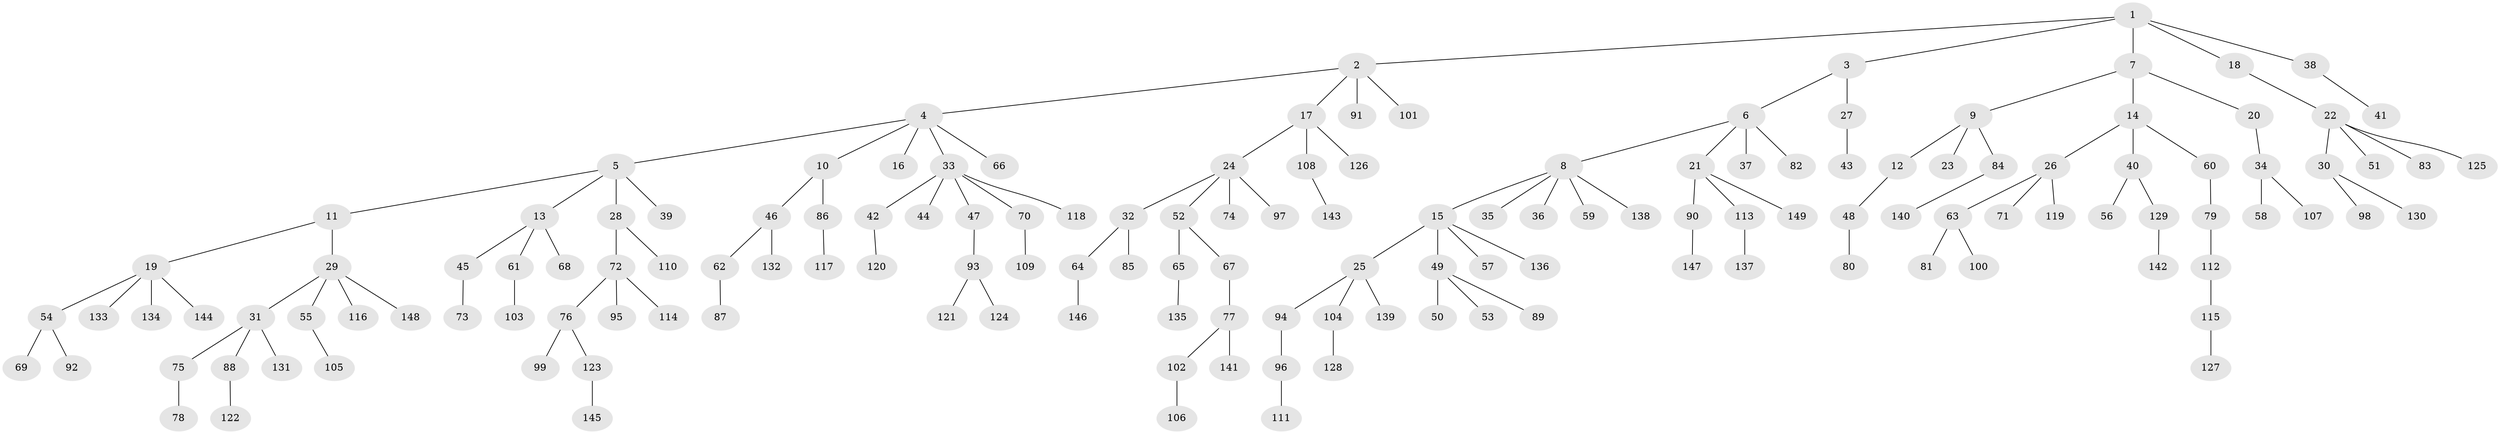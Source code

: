 // coarse degree distribution, {8: 0.02702702702702703, 3: 0.06756756756756757, 4: 0.06756756756756757, 7: 0.02702702702702703, 2: 0.17567567567567569, 5: 0.02702702702702703, 1: 0.6081081081081081}
// Generated by graph-tools (version 1.1) at 2025/19/03/04/25 18:19:03]
// undirected, 149 vertices, 148 edges
graph export_dot {
graph [start="1"]
  node [color=gray90,style=filled];
  1;
  2;
  3;
  4;
  5;
  6;
  7;
  8;
  9;
  10;
  11;
  12;
  13;
  14;
  15;
  16;
  17;
  18;
  19;
  20;
  21;
  22;
  23;
  24;
  25;
  26;
  27;
  28;
  29;
  30;
  31;
  32;
  33;
  34;
  35;
  36;
  37;
  38;
  39;
  40;
  41;
  42;
  43;
  44;
  45;
  46;
  47;
  48;
  49;
  50;
  51;
  52;
  53;
  54;
  55;
  56;
  57;
  58;
  59;
  60;
  61;
  62;
  63;
  64;
  65;
  66;
  67;
  68;
  69;
  70;
  71;
  72;
  73;
  74;
  75;
  76;
  77;
  78;
  79;
  80;
  81;
  82;
  83;
  84;
  85;
  86;
  87;
  88;
  89;
  90;
  91;
  92;
  93;
  94;
  95;
  96;
  97;
  98;
  99;
  100;
  101;
  102;
  103;
  104;
  105;
  106;
  107;
  108;
  109;
  110;
  111;
  112;
  113;
  114;
  115;
  116;
  117;
  118;
  119;
  120;
  121;
  122;
  123;
  124;
  125;
  126;
  127;
  128;
  129;
  130;
  131;
  132;
  133;
  134;
  135;
  136;
  137;
  138;
  139;
  140;
  141;
  142;
  143;
  144;
  145;
  146;
  147;
  148;
  149;
  1 -- 2;
  1 -- 3;
  1 -- 7;
  1 -- 18;
  1 -- 38;
  2 -- 4;
  2 -- 17;
  2 -- 91;
  2 -- 101;
  3 -- 6;
  3 -- 27;
  4 -- 5;
  4 -- 10;
  4 -- 16;
  4 -- 33;
  4 -- 66;
  5 -- 11;
  5 -- 13;
  5 -- 28;
  5 -- 39;
  6 -- 8;
  6 -- 21;
  6 -- 37;
  6 -- 82;
  7 -- 9;
  7 -- 14;
  7 -- 20;
  8 -- 15;
  8 -- 35;
  8 -- 36;
  8 -- 59;
  8 -- 138;
  9 -- 12;
  9 -- 23;
  9 -- 84;
  10 -- 46;
  10 -- 86;
  11 -- 19;
  11 -- 29;
  12 -- 48;
  13 -- 45;
  13 -- 61;
  13 -- 68;
  14 -- 26;
  14 -- 40;
  14 -- 60;
  15 -- 25;
  15 -- 49;
  15 -- 57;
  15 -- 136;
  17 -- 24;
  17 -- 108;
  17 -- 126;
  18 -- 22;
  19 -- 54;
  19 -- 133;
  19 -- 134;
  19 -- 144;
  20 -- 34;
  21 -- 90;
  21 -- 113;
  21 -- 149;
  22 -- 30;
  22 -- 51;
  22 -- 83;
  22 -- 125;
  24 -- 32;
  24 -- 52;
  24 -- 74;
  24 -- 97;
  25 -- 94;
  25 -- 104;
  25 -- 139;
  26 -- 63;
  26 -- 71;
  26 -- 119;
  27 -- 43;
  28 -- 72;
  28 -- 110;
  29 -- 31;
  29 -- 55;
  29 -- 116;
  29 -- 148;
  30 -- 98;
  30 -- 130;
  31 -- 75;
  31 -- 88;
  31 -- 131;
  32 -- 64;
  32 -- 85;
  33 -- 42;
  33 -- 44;
  33 -- 47;
  33 -- 70;
  33 -- 118;
  34 -- 58;
  34 -- 107;
  38 -- 41;
  40 -- 56;
  40 -- 129;
  42 -- 120;
  45 -- 73;
  46 -- 62;
  46 -- 132;
  47 -- 93;
  48 -- 80;
  49 -- 50;
  49 -- 53;
  49 -- 89;
  52 -- 65;
  52 -- 67;
  54 -- 69;
  54 -- 92;
  55 -- 105;
  60 -- 79;
  61 -- 103;
  62 -- 87;
  63 -- 81;
  63 -- 100;
  64 -- 146;
  65 -- 135;
  67 -- 77;
  70 -- 109;
  72 -- 76;
  72 -- 95;
  72 -- 114;
  75 -- 78;
  76 -- 99;
  76 -- 123;
  77 -- 102;
  77 -- 141;
  79 -- 112;
  84 -- 140;
  86 -- 117;
  88 -- 122;
  90 -- 147;
  93 -- 121;
  93 -- 124;
  94 -- 96;
  96 -- 111;
  102 -- 106;
  104 -- 128;
  108 -- 143;
  112 -- 115;
  113 -- 137;
  115 -- 127;
  123 -- 145;
  129 -- 142;
}
